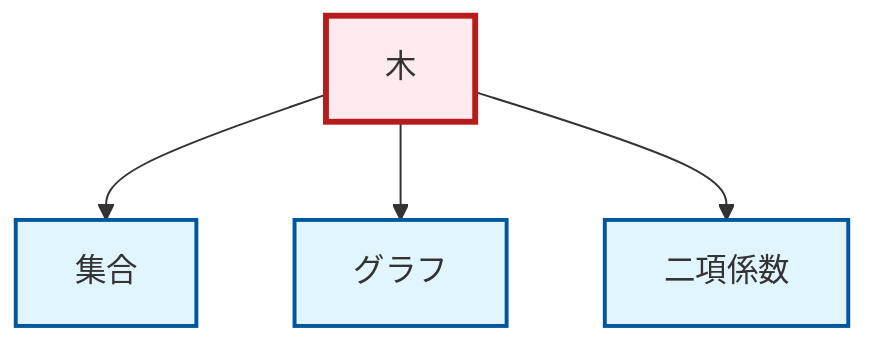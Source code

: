 graph TD
    classDef definition fill:#e1f5fe,stroke:#01579b,stroke-width:2px
    classDef theorem fill:#f3e5f5,stroke:#4a148c,stroke-width:2px
    classDef axiom fill:#fff3e0,stroke:#e65100,stroke-width:2px
    classDef example fill:#e8f5e9,stroke:#1b5e20,stroke-width:2px
    classDef current fill:#ffebee,stroke:#b71c1c,stroke-width:3px
    def-tree["木"]:::definition
    def-set["集合"]:::definition
    def-binomial-coefficient["二項係数"]:::definition
    def-graph["グラフ"]:::definition
    def-tree --> def-set
    def-tree --> def-graph
    def-tree --> def-binomial-coefficient
    class def-tree current